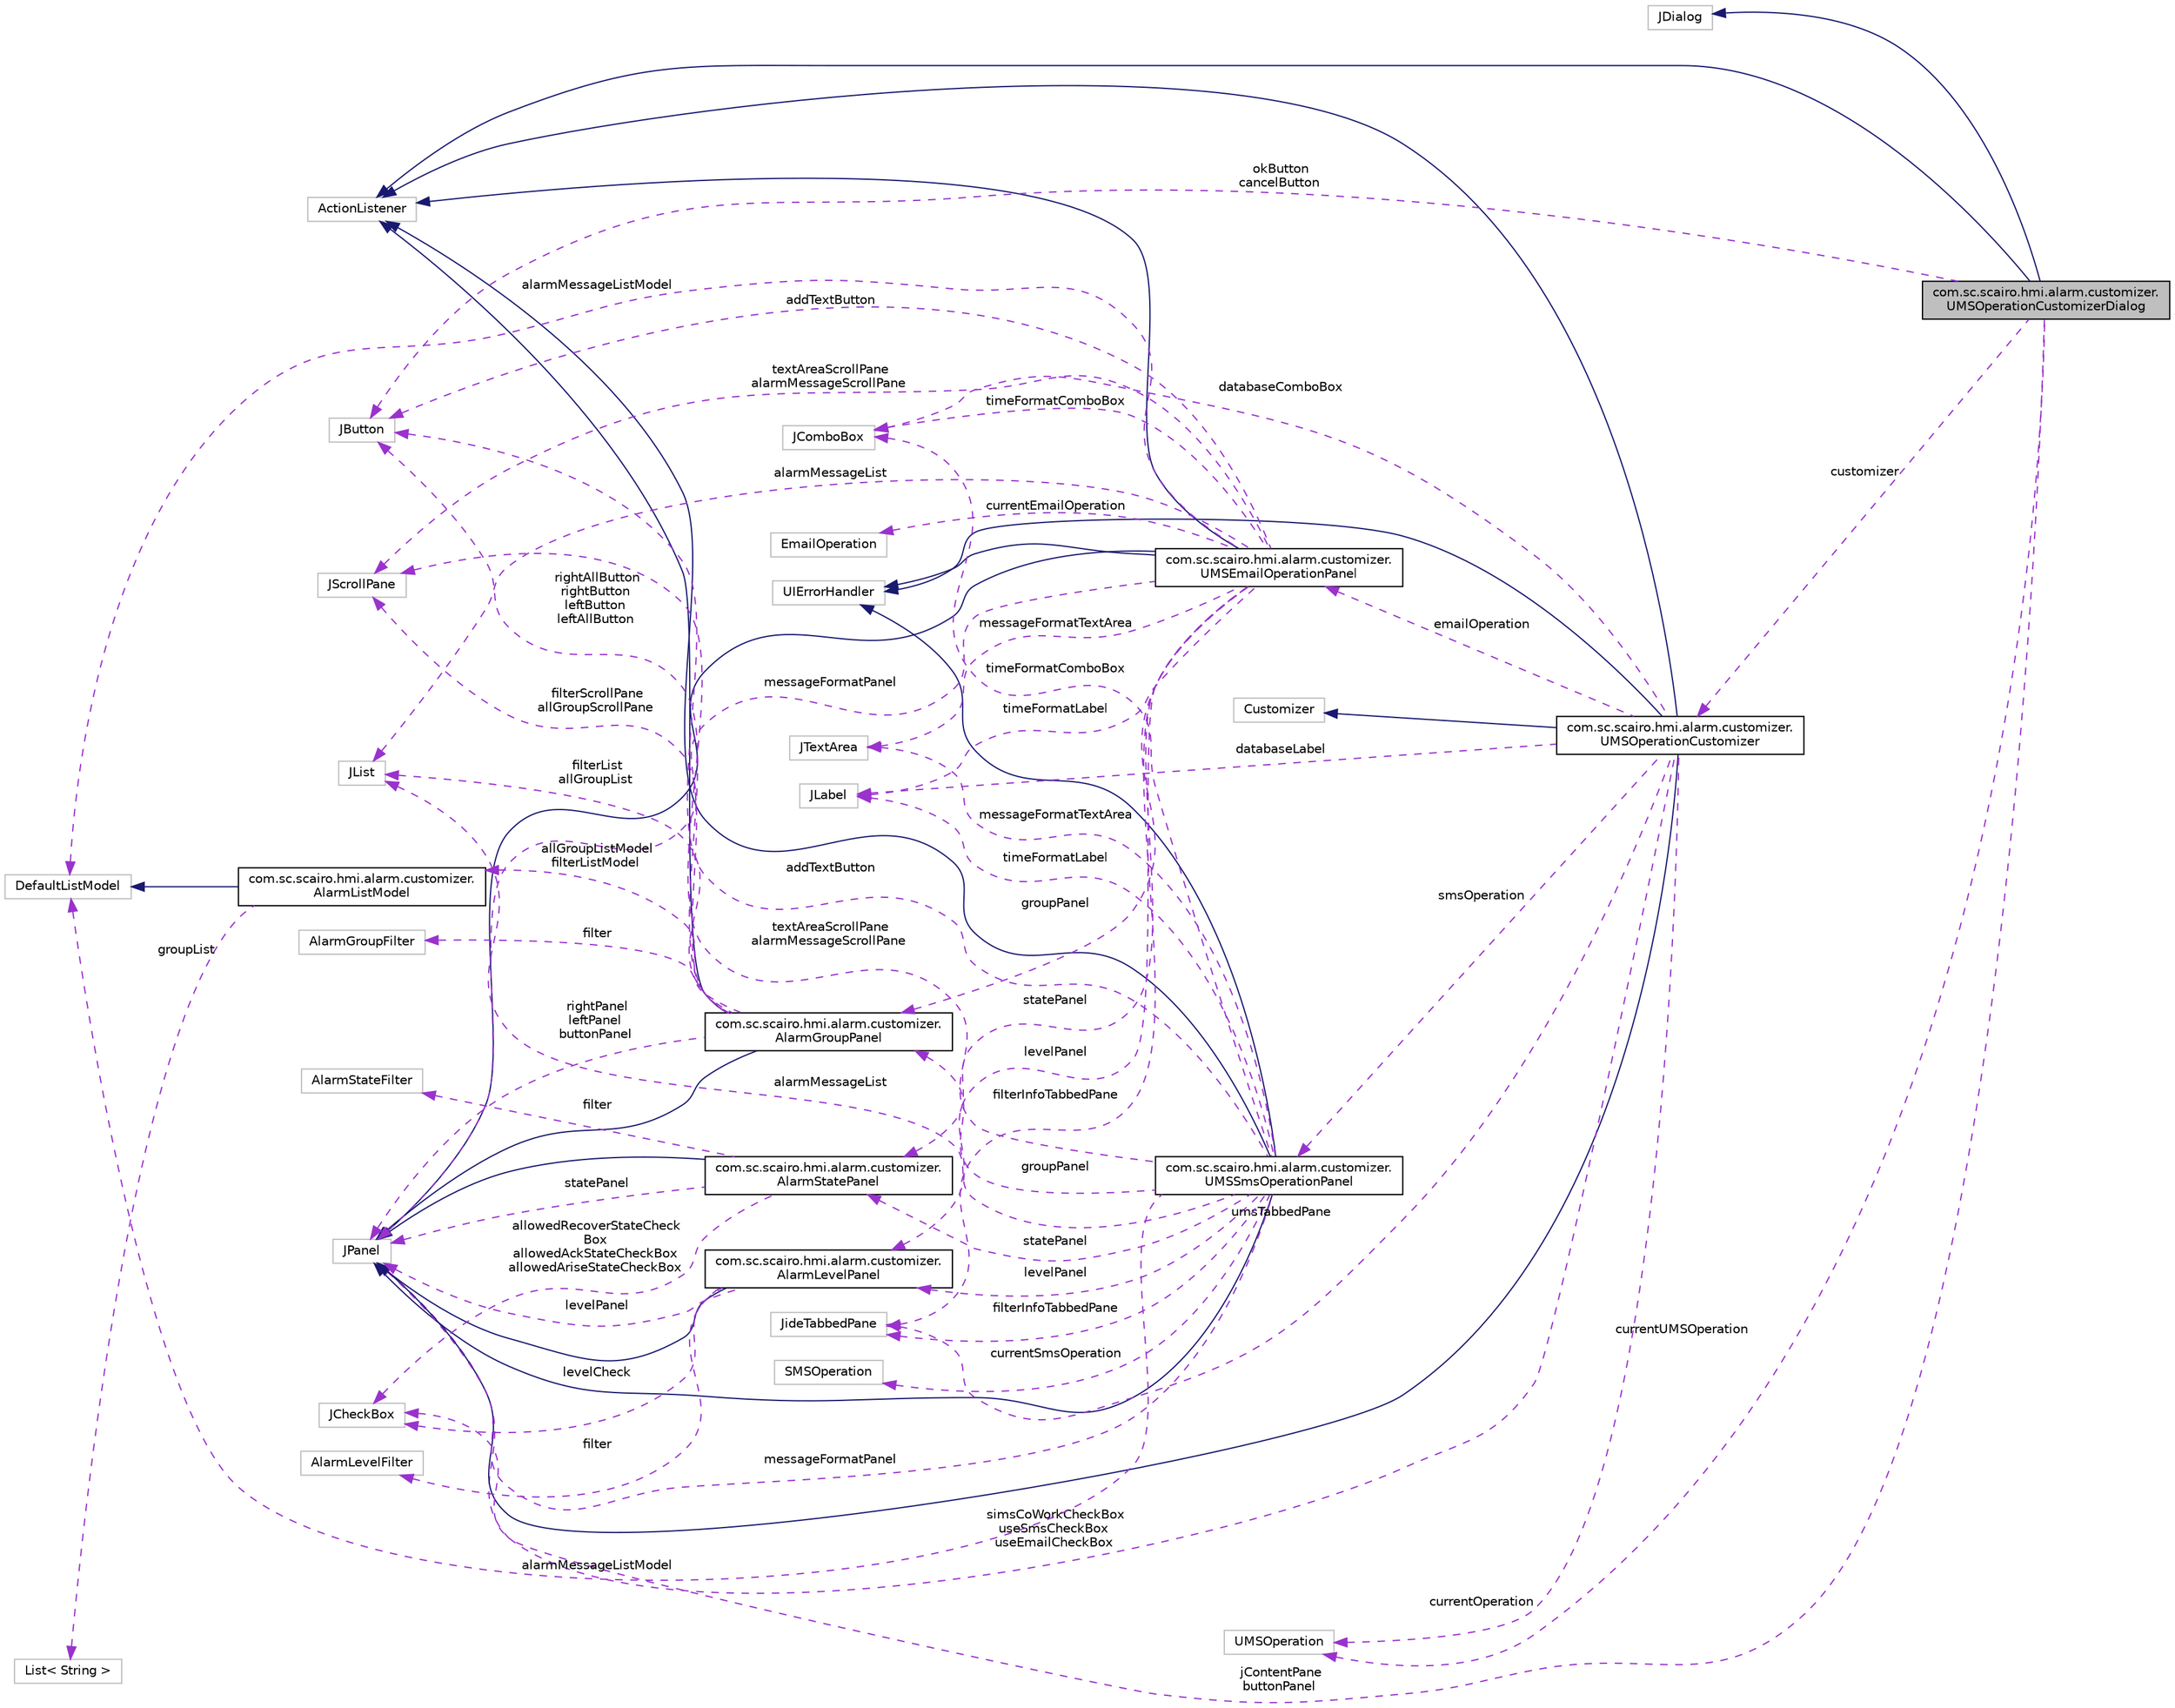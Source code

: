 digraph "com.sc.scairo.hmi.alarm.customizer.UMSOperationCustomizerDialog"
{
 // LATEX_PDF_SIZE
  edge [fontname="Helvetica",fontsize="10",labelfontname="Helvetica",labelfontsize="10"];
  node [fontname="Helvetica",fontsize="10",shape=record];
  rankdir="LR";
  Node1 [label="com.sc.scairo.hmi.alarm.customizer.\lUMSOperationCustomizerDialog",height=0.2,width=0.4,color="black", fillcolor="grey75", style="filled", fontcolor="black",tooltip=" "];
  Node2 -> Node1 [dir="back",color="midnightblue",fontsize="10",style="solid",fontname="Helvetica"];
  Node2 [label="JDialog",height=0.2,width=0.4,color="grey75", fillcolor="white", style="filled",tooltip=" "];
  Node3 -> Node1 [dir="back",color="midnightblue",fontsize="10",style="solid",fontname="Helvetica"];
  Node3 [label="ActionListener",height=0.2,width=0.4,color="grey75", fillcolor="white", style="filled",tooltip=" "];
  Node4 -> Node1 [dir="back",color="darkorchid3",fontsize="10",style="dashed",label=" customizer" ,fontname="Helvetica"];
  Node4 [label="com.sc.scairo.hmi.alarm.customizer.\lUMSOperationCustomizer",height=0.2,width=0.4,color="black", fillcolor="white", style="filled",URL="$classcom_1_1sc_1_1scairo_1_1hmi_1_1alarm_1_1customizer_1_1_u_m_s_operation_customizer.html",tooltip=" "];
  Node5 -> Node4 [dir="back",color="midnightblue",fontsize="10",style="solid",fontname="Helvetica"];
  Node5 [label="JPanel",height=0.2,width=0.4,color="grey75", fillcolor="white", style="filled",tooltip=" "];
  Node6 -> Node4 [dir="back",color="midnightblue",fontsize="10",style="solid",fontname="Helvetica"];
  Node6 [label="Customizer",height=0.2,width=0.4,color="grey75", fillcolor="white", style="filled",tooltip=" "];
  Node3 -> Node4 [dir="back",color="midnightblue",fontsize="10",style="solid",fontname="Helvetica"];
  Node7 -> Node4 [dir="back",color="midnightblue",fontsize="10",style="solid",fontname="Helvetica"];
  Node7 [label="UIErrorHandler",height=0.2,width=0.4,color="grey75", fillcolor="white", style="filled",tooltip=" "];
  Node8 -> Node4 [dir="back",color="darkorchid3",fontsize="10",style="dashed",label=" simsCoWorkCheckBox\nuseSmsCheckBox\nuseEmailCheckBox" ,fontname="Helvetica"];
  Node8 [label="JCheckBox",height=0.2,width=0.4,color="grey75", fillcolor="white", style="filled",tooltip=" "];
  Node9 -> Node4 [dir="back",color="darkorchid3",fontsize="10",style="dashed",label=" smsOperation" ,fontname="Helvetica"];
  Node9 [label="com.sc.scairo.hmi.alarm.customizer.\lUMSSmsOperationPanel",height=0.2,width=0.4,color="black", fillcolor="white", style="filled",URL="$classcom_1_1sc_1_1scairo_1_1hmi_1_1alarm_1_1customizer_1_1_u_m_s_sms_operation_panel.html",tooltip=" "];
  Node5 -> Node9 [dir="back",color="midnightblue",fontsize="10",style="solid",fontname="Helvetica"];
  Node3 -> Node9 [dir="back",color="midnightblue",fontsize="10",style="solid",fontname="Helvetica"];
  Node7 -> Node9 [dir="back",color="midnightblue",fontsize="10",style="solid",fontname="Helvetica"];
  Node10 -> Node9 [dir="back",color="darkorchid3",fontsize="10",style="dashed",label=" currentSmsOperation" ,fontname="Helvetica"];
  Node10 [label="SMSOperation",height=0.2,width=0.4,color="grey75", fillcolor="white", style="filled",tooltip=" "];
  Node11 -> Node9 [dir="back",color="darkorchid3",fontsize="10",style="dashed",label=" groupPanel" ,fontname="Helvetica"];
  Node11 [label="com.sc.scairo.hmi.alarm.customizer.\lAlarmGroupPanel",height=0.2,width=0.4,color="black", fillcolor="white", style="filled",URL="$classcom_1_1sc_1_1scairo_1_1hmi_1_1alarm_1_1customizer_1_1_alarm_group_panel.html",tooltip=" "];
  Node5 -> Node11 [dir="back",color="midnightblue",fontsize="10",style="solid",fontname="Helvetica"];
  Node3 -> Node11 [dir="back",color="midnightblue",fontsize="10",style="solid",fontname="Helvetica"];
  Node12 -> Node11 [dir="back",color="darkorchid3",fontsize="10",style="dashed",label=" allGroupListModel\nfilterListModel" ,fontname="Helvetica"];
  Node12 [label="com.sc.scairo.hmi.alarm.customizer.\lAlarmListModel",height=0.2,width=0.4,color="black", fillcolor="white", style="filled",URL="$classcom_1_1sc_1_1scairo_1_1hmi_1_1alarm_1_1customizer_1_1_alarm_list_model.html",tooltip=" "];
  Node13 -> Node12 [dir="back",color="midnightblue",fontsize="10",style="solid",fontname="Helvetica"];
  Node13 [label="DefaultListModel",height=0.2,width=0.4,color="grey75", fillcolor="white", style="filled",tooltip=" "];
  Node14 -> Node12 [dir="back",color="darkorchid3",fontsize="10",style="dashed",label=" groupList" ,fontname="Helvetica"];
  Node14 [label="List\< String \>",height=0.2,width=0.4,color="grey75", fillcolor="white", style="filled",tooltip=" "];
  Node15 -> Node11 [dir="back",color="darkorchid3",fontsize="10",style="dashed",label=" rightAllButton\nrightButton\nleftButton\nleftAllButton" ,fontname="Helvetica"];
  Node15 [label="JButton",height=0.2,width=0.4,color="grey75", fillcolor="white", style="filled",tooltip=" "];
  Node16 -> Node11 [dir="back",color="darkorchid3",fontsize="10",style="dashed",label=" filterList\nallGroupList" ,fontname="Helvetica"];
  Node16 [label="JList",height=0.2,width=0.4,color="grey75", fillcolor="white", style="filled",tooltip=" "];
  Node5 -> Node11 [dir="back",color="darkorchid3",fontsize="10",style="dashed",label=" rightPanel\nleftPanel\nbuttonPanel" ,fontname="Helvetica"];
  Node17 -> Node11 [dir="back",color="darkorchid3",fontsize="10",style="dashed",label=" filter" ,fontname="Helvetica"];
  Node17 [label="AlarmGroupFilter",height=0.2,width=0.4,color="grey75", fillcolor="white", style="filled",tooltip=" "];
  Node18 -> Node11 [dir="back",color="darkorchid3",fontsize="10",style="dashed",label=" filterScrollPane\nallGroupScrollPane" ,fontname="Helvetica"];
  Node18 [label="JScrollPane",height=0.2,width=0.4,color="grey75", fillcolor="white", style="filled",tooltip=" "];
  Node15 -> Node9 [dir="back",color="darkorchid3",fontsize="10",style="dashed",label=" addTextButton" ,fontname="Helvetica"];
  Node19 -> Node9 [dir="back",color="darkorchid3",fontsize="10",style="dashed",label=" statePanel" ,fontname="Helvetica"];
  Node19 [label="com.sc.scairo.hmi.alarm.customizer.\lAlarmStatePanel",height=0.2,width=0.4,color="black", fillcolor="white", style="filled",URL="$classcom_1_1sc_1_1scairo_1_1hmi_1_1alarm_1_1customizer_1_1_alarm_state_panel.html",tooltip=" "];
  Node5 -> Node19 [dir="back",color="midnightblue",fontsize="10",style="solid",fontname="Helvetica"];
  Node8 -> Node19 [dir="back",color="darkorchid3",fontsize="10",style="dashed",label=" allowedRecoverStateCheck\lBox\nallowedAckStateCheckBox\nallowedAriseStateCheckBox" ,fontname="Helvetica"];
  Node5 -> Node19 [dir="back",color="darkorchid3",fontsize="10",style="dashed",label=" statePanel" ,fontname="Helvetica"];
  Node20 -> Node19 [dir="back",color="darkorchid3",fontsize="10",style="dashed",label=" filter" ,fontname="Helvetica"];
  Node20 [label="AlarmStateFilter",height=0.2,width=0.4,color="grey75", fillcolor="white", style="filled",tooltip=" "];
  Node21 -> Node9 [dir="back",color="darkorchid3",fontsize="10",style="dashed",label=" messageFormatTextArea" ,fontname="Helvetica"];
  Node21 [label="JTextArea",height=0.2,width=0.4,color="grey75", fillcolor="white", style="filled",tooltip=" "];
  Node22 -> Node9 [dir="back",color="darkorchid3",fontsize="10",style="dashed",label=" filterInfoTabbedPane" ,fontname="Helvetica"];
  Node22 [label="JideTabbedPane",height=0.2,width=0.4,color="grey75", fillcolor="white", style="filled",tooltip=" "];
  Node13 -> Node9 [dir="back",color="darkorchid3",fontsize="10",style="dashed",label=" alarmMessageListModel" ,fontname="Helvetica"];
  Node23 -> Node9 [dir="back",color="darkorchid3",fontsize="10",style="dashed",label=" timeFormatComboBox" ,fontname="Helvetica"];
  Node23 [label="JComboBox",height=0.2,width=0.4,color="grey75", fillcolor="white", style="filled",tooltip=" "];
  Node24 -> Node9 [dir="back",color="darkorchid3",fontsize="10",style="dashed",label=" levelPanel" ,fontname="Helvetica"];
  Node24 [label="com.sc.scairo.hmi.alarm.customizer.\lAlarmLevelPanel",height=0.2,width=0.4,color="black", fillcolor="white", style="filled",URL="$classcom_1_1sc_1_1scairo_1_1hmi_1_1alarm_1_1customizer_1_1_alarm_level_panel.html",tooltip=" "];
  Node5 -> Node24 [dir="back",color="midnightblue",fontsize="10",style="solid",fontname="Helvetica"];
  Node8 -> Node24 [dir="back",color="darkorchid3",fontsize="10",style="dashed",label=" levelCheck" ,fontname="Helvetica"];
  Node25 -> Node24 [dir="back",color="darkorchid3",fontsize="10",style="dashed",label=" filter" ,fontname="Helvetica"];
  Node25 [label="AlarmLevelFilter",height=0.2,width=0.4,color="grey75", fillcolor="white", style="filled",tooltip=" "];
  Node5 -> Node24 [dir="back",color="darkorchid3",fontsize="10",style="dashed",label=" levelPanel" ,fontname="Helvetica"];
  Node26 -> Node9 [dir="back",color="darkorchid3",fontsize="10",style="dashed",label=" timeFormatLabel" ,fontname="Helvetica"];
  Node26 [label="JLabel",height=0.2,width=0.4,color="grey75", fillcolor="white", style="filled",tooltip=" "];
  Node16 -> Node9 [dir="back",color="darkorchid3",fontsize="10",style="dashed",label=" alarmMessageList" ,fontname="Helvetica"];
  Node5 -> Node9 [dir="back",color="darkorchid3",fontsize="10",style="dashed",label=" messageFormatPanel" ,fontname="Helvetica"];
  Node18 -> Node9 [dir="back",color="darkorchid3",fontsize="10",style="dashed",label=" textAreaScrollPane\nalarmMessageScrollPane" ,fontname="Helvetica"];
  Node22 -> Node4 [dir="back",color="darkorchid3",fontsize="10",style="dashed",label=" umsTabbedPane" ,fontname="Helvetica"];
  Node23 -> Node4 [dir="back",color="darkorchid3",fontsize="10",style="dashed",label=" databaseComboBox" ,fontname="Helvetica"];
  Node27 -> Node4 [dir="back",color="darkorchid3",fontsize="10",style="dashed",label=" currentOperation" ,fontname="Helvetica"];
  Node27 [label="UMSOperation",height=0.2,width=0.4,color="grey75", fillcolor="white", style="filled",tooltip=" "];
  Node28 -> Node4 [dir="back",color="darkorchid3",fontsize="10",style="dashed",label=" emailOperation" ,fontname="Helvetica"];
  Node28 [label="com.sc.scairo.hmi.alarm.customizer.\lUMSEmailOperationPanel",height=0.2,width=0.4,color="black", fillcolor="white", style="filled",URL="$classcom_1_1sc_1_1scairo_1_1hmi_1_1alarm_1_1customizer_1_1_u_m_s_email_operation_panel.html",tooltip=" "];
  Node5 -> Node28 [dir="back",color="midnightblue",fontsize="10",style="solid",fontname="Helvetica"];
  Node3 -> Node28 [dir="back",color="midnightblue",fontsize="10",style="solid",fontname="Helvetica"];
  Node7 -> Node28 [dir="back",color="midnightblue",fontsize="10",style="solid",fontname="Helvetica"];
  Node29 -> Node28 [dir="back",color="darkorchid3",fontsize="10",style="dashed",label=" currentEmailOperation" ,fontname="Helvetica"];
  Node29 [label="EmailOperation",height=0.2,width=0.4,color="grey75", fillcolor="white", style="filled",tooltip=" "];
  Node11 -> Node28 [dir="back",color="darkorchid3",fontsize="10",style="dashed",label=" groupPanel" ,fontname="Helvetica"];
  Node15 -> Node28 [dir="back",color="darkorchid3",fontsize="10",style="dashed",label=" addTextButton" ,fontname="Helvetica"];
  Node19 -> Node28 [dir="back",color="darkorchid3",fontsize="10",style="dashed",label=" statePanel" ,fontname="Helvetica"];
  Node21 -> Node28 [dir="back",color="darkorchid3",fontsize="10",style="dashed",label=" messageFormatTextArea" ,fontname="Helvetica"];
  Node22 -> Node28 [dir="back",color="darkorchid3",fontsize="10",style="dashed",label=" filterInfoTabbedPane" ,fontname="Helvetica"];
  Node13 -> Node28 [dir="back",color="darkorchid3",fontsize="10",style="dashed",label=" alarmMessageListModel" ,fontname="Helvetica"];
  Node23 -> Node28 [dir="back",color="darkorchid3",fontsize="10",style="dashed",label=" timeFormatComboBox" ,fontname="Helvetica"];
  Node24 -> Node28 [dir="back",color="darkorchid3",fontsize="10",style="dashed",label=" levelPanel" ,fontname="Helvetica"];
  Node26 -> Node28 [dir="back",color="darkorchid3",fontsize="10",style="dashed",label=" timeFormatLabel" ,fontname="Helvetica"];
  Node16 -> Node28 [dir="back",color="darkorchid3",fontsize="10",style="dashed",label=" alarmMessageList" ,fontname="Helvetica"];
  Node5 -> Node28 [dir="back",color="darkorchid3",fontsize="10",style="dashed",label=" messageFormatPanel" ,fontname="Helvetica"];
  Node18 -> Node28 [dir="back",color="darkorchid3",fontsize="10",style="dashed",label=" textAreaScrollPane\nalarmMessageScrollPane" ,fontname="Helvetica"];
  Node26 -> Node4 [dir="back",color="darkorchid3",fontsize="10",style="dashed",label=" databaseLabel" ,fontname="Helvetica"];
  Node15 -> Node1 [dir="back",color="darkorchid3",fontsize="10",style="dashed",label=" okButton\ncancelButton" ,fontname="Helvetica"];
  Node27 -> Node1 [dir="back",color="darkorchid3",fontsize="10",style="dashed",label=" currentUMSOperation" ,fontname="Helvetica"];
  Node5 -> Node1 [dir="back",color="darkorchid3",fontsize="10",style="dashed",label=" jContentPane\nbuttonPanel" ,fontname="Helvetica"];
}
